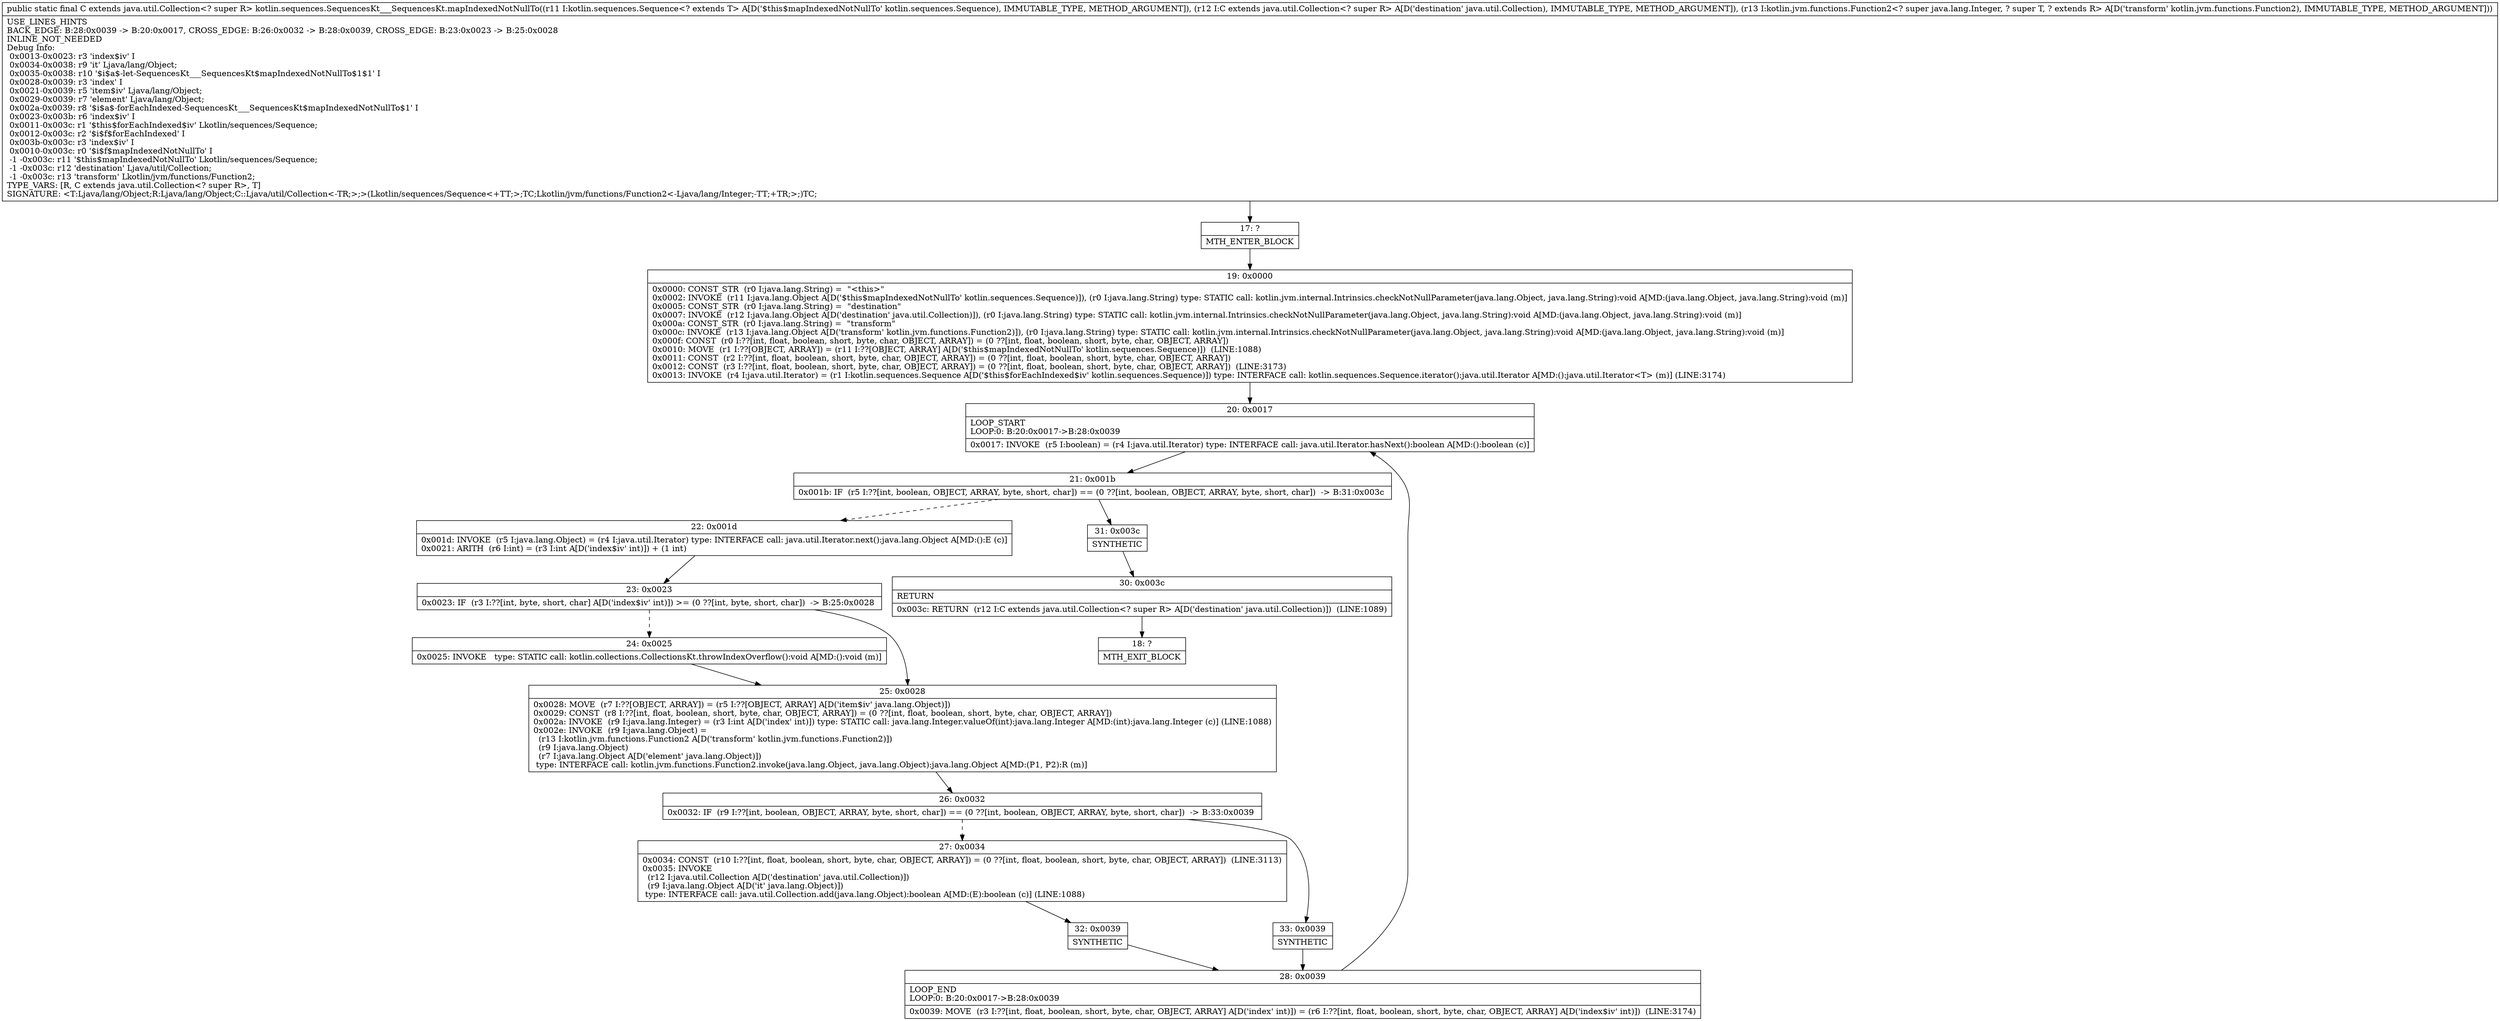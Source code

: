 digraph "CFG forkotlin.sequences.SequencesKt___SequencesKt.mapIndexedNotNullTo(Lkotlin\/sequences\/Sequence;Ljava\/util\/Collection;Lkotlin\/jvm\/functions\/Function2;)Ljava\/util\/Collection;" {
Node_17 [shape=record,label="{17\:\ ?|MTH_ENTER_BLOCK\l}"];
Node_19 [shape=record,label="{19\:\ 0x0000|0x0000: CONST_STR  (r0 I:java.lang.String) =  \"\<this\>\" \l0x0002: INVOKE  (r11 I:java.lang.Object A[D('$this$mapIndexedNotNullTo' kotlin.sequences.Sequence)]), (r0 I:java.lang.String) type: STATIC call: kotlin.jvm.internal.Intrinsics.checkNotNullParameter(java.lang.Object, java.lang.String):void A[MD:(java.lang.Object, java.lang.String):void (m)]\l0x0005: CONST_STR  (r0 I:java.lang.String) =  \"destination\" \l0x0007: INVOKE  (r12 I:java.lang.Object A[D('destination' java.util.Collection)]), (r0 I:java.lang.String) type: STATIC call: kotlin.jvm.internal.Intrinsics.checkNotNullParameter(java.lang.Object, java.lang.String):void A[MD:(java.lang.Object, java.lang.String):void (m)]\l0x000a: CONST_STR  (r0 I:java.lang.String) =  \"transform\" \l0x000c: INVOKE  (r13 I:java.lang.Object A[D('transform' kotlin.jvm.functions.Function2)]), (r0 I:java.lang.String) type: STATIC call: kotlin.jvm.internal.Intrinsics.checkNotNullParameter(java.lang.Object, java.lang.String):void A[MD:(java.lang.Object, java.lang.String):void (m)]\l0x000f: CONST  (r0 I:??[int, float, boolean, short, byte, char, OBJECT, ARRAY]) = (0 ??[int, float, boolean, short, byte, char, OBJECT, ARRAY]) \l0x0010: MOVE  (r1 I:??[OBJECT, ARRAY]) = (r11 I:??[OBJECT, ARRAY] A[D('$this$mapIndexedNotNullTo' kotlin.sequences.Sequence)])  (LINE:1088)\l0x0011: CONST  (r2 I:??[int, float, boolean, short, byte, char, OBJECT, ARRAY]) = (0 ??[int, float, boolean, short, byte, char, OBJECT, ARRAY]) \l0x0012: CONST  (r3 I:??[int, float, boolean, short, byte, char, OBJECT, ARRAY]) = (0 ??[int, float, boolean, short, byte, char, OBJECT, ARRAY])  (LINE:3173)\l0x0013: INVOKE  (r4 I:java.util.Iterator) = (r1 I:kotlin.sequences.Sequence A[D('$this$forEachIndexed$iv' kotlin.sequences.Sequence)]) type: INTERFACE call: kotlin.sequences.Sequence.iterator():java.util.Iterator A[MD:():java.util.Iterator\<T\> (m)] (LINE:3174)\l}"];
Node_20 [shape=record,label="{20\:\ 0x0017|LOOP_START\lLOOP:0: B:20:0x0017\-\>B:28:0x0039\l|0x0017: INVOKE  (r5 I:boolean) = (r4 I:java.util.Iterator) type: INTERFACE call: java.util.Iterator.hasNext():boolean A[MD:():boolean (c)]\l}"];
Node_21 [shape=record,label="{21\:\ 0x001b|0x001b: IF  (r5 I:??[int, boolean, OBJECT, ARRAY, byte, short, char]) == (0 ??[int, boolean, OBJECT, ARRAY, byte, short, char])  \-\> B:31:0x003c \l}"];
Node_22 [shape=record,label="{22\:\ 0x001d|0x001d: INVOKE  (r5 I:java.lang.Object) = (r4 I:java.util.Iterator) type: INTERFACE call: java.util.Iterator.next():java.lang.Object A[MD:():E (c)]\l0x0021: ARITH  (r6 I:int) = (r3 I:int A[D('index$iv' int)]) + (1 int) \l}"];
Node_23 [shape=record,label="{23\:\ 0x0023|0x0023: IF  (r3 I:??[int, byte, short, char] A[D('index$iv' int)]) \>= (0 ??[int, byte, short, char])  \-\> B:25:0x0028 \l}"];
Node_24 [shape=record,label="{24\:\ 0x0025|0x0025: INVOKE   type: STATIC call: kotlin.collections.CollectionsKt.throwIndexOverflow():void A[MD:():void (m)]\l}"];
Node_25 [shape=record,label="{25\:\ 0x0028|0x0028: MOVE  (r7 I:??[OBJECT, ARRAY]) = (r5 I:??[OBJECT, ARRAY] A[D('item$iv' java.lang.Object)]) \l0x0029: CONST  (r8 I:??[int, float, boolean, short, byte, char, OBJECT, ARRAY]) = (0 ??[int, float, boolean, short, byte, char, OBJECT, ARRAY]) \l0x002a: INVOKE  (r9 I:java.lang.Integer) = (r3 I:int A[D('index' int)]) type: STATIC call: java.lang.Integer.valueOf(int):java.lang.Integer A[MD:(int):java.lang.Integer (c)] (LINE:1088)\l0x002e: INVOKE  (r9 I:java.lang.Object) = \l  (r13 I:kotlin.jvm.functions.Function2 A[D('transform' kotlin.jvm.functions.Function2)])\l  (r9 I:java.lang.Object)\l  (r7 I:java.lang.Object A[D('element' java.lang.Object)])\l type: INTERFACE call: kotlin.jvm.functions.Function2.invoke(java.lang.Object, java.lang.Object):java.lang.Object A[MD:(P1, P2):R (m)]\l}"];
Node_26 [shape=record,label="{26\:\ 0x0032|0x0032: IF  (r9 I:??[int, boolean, OBJECT, ARRAY, byte, short, char]) == (0 ??[int, boolean, OBJECT, ARRAY, byte, short, char])  \-\> B:33:0x0039 \l}"];
Node_27 [shape=record,label="{27\:\ 0x0034|0x0034: CONST  (r10 I:??[int, float, boolean, short, byte, char, OBJECT, ARRAY]) = (0 ??[int, float, boolean, short, byte, char, OBJECT, ARRAY])  (LINE:3113)\l0x0035: INVOKE  \l  (r12 I:java.util.Collection A[D('destination' java.util.Collection)])\l  (r9 I:java.lang.Object A[D('it' java.lang.Object)])\l type: INTERFACE call: java.util.Collection.add(java.lang.Object):boolean A[MD:(E):boolean (c)] (LINE:1088)\l}"];
Node_32 [shape=record,label="{32\:\ 0x0039|SYNTHETIC\l}"];
Node_28 [shape=record,label="{28\:\ 0x0039|LOOP_END\lLOOP:0: B:20:0x0017\-\>B:28:0x0039\l|0x0039: MOVE  (r3 I:??[int, float, boolean, short, byte, char, OBJECT, ARRAY] A[D('index' int)]) = (r6 I:??[int, float, boolean, short, byte, char, OBJECT, ARRAY] A[D('index$iv' int)])  (LINE:3174)\l}"];
Node_33 [shape=record,label="{33\:\ 0x0039|SYNTHETIC\l}"];
Node_31 [shape=record,label="{31\:\ 0x003c|SYNTHETIC\l}"];
Node_30 [shape=record,label="{30\:\ 0x003c|RETURN\l|0x003c: RETURN  (r12 I:C extends java.util.Collection\<? super R\> A[D('destination' java.util.Collection)])  (LINE:1089)\l}"];
Node_18 [shape=record,label="{18\:\ ?|MTH_EXIT_BLOCK\l}"];
MethodNode[shape=record,label="{public static final C extends java.util.Collection\<? super R\> kotlin.sequences.SequencesKt___SequencesKt.mapIndexedNotNullTo((r11 I:kotlin.sequences.Sequence\<? extends T\> A[D('$this$mapIndexedNotNullTo' kotlin.sequences.Sequence), IMMUTABLE_TYPE, METHOD_ARGUMENT]), (r12 I:C extends java.util.Collection\<? super R\> A[D('destination' java.util.Collection), IMMUTABLE_TYPE, METHOD_ARGUMENT]), (r13 I:kotlin.jvm.functions.Function2\<? super java.lang.Integer, ? super T, ? extends R\> A[D('transform' kotlin.jvm.functions.Function2), IMMUTABLE_TYPE, METHOD_ARGUMENT]))  | USE_LINES_HINTS\lBACK_EDGE: B:28:0x0039 \-\> B:20:0x0017, CROSS_EDGE: B:26:0x0032 \-\> B:28:0x0039, CROSS_EDGE: B:23:0x0023 \-\> B:25:0x0028\lINLINE_NOT_NEEDED\lDebug Info:\l  0x0013\-0x0023: r3 'index$iv' I\l  0x0034\-0x0038: r9 'it' Ljava\/lang\/Object;\l  0x0035\-0x0038: r10 '$i$a$\-let\-SequencesKt___SequencesKt$mapIndexedNotNullTo$1$1' I\l  0x0028\-0x0039: r3 'index' I\l  0x0021\-0x0039: r5 'item$iv' Ljava\/lang\/Object;\l  0x0029\-0x0039: r7 'element' Ljava\/lang\/Object;\l  0x002a\-0x0039: r8 '$i$a$\-forEachIndexed\-SequencesKt___SequencesKt$mapIndexedNotNullTo$1' I\l  0x0023\-0x003b: r6 'index$iv' I\l  0x0011\-0x003c: r1 '$this$forEachIndexed$iv' Lkotlin\/sequences\/Sequence;\l  0x0012\-0x003c: r2 '$i$f$forEachIndexed' I\l  0x003b\-0x003c: r3 'index$iv' I\l  0x0010\-0x003c: r0 '$i$f$mapIndexedNotNullTo' I\l  \-1 \-0x003c: r11 '$this$mapIndexedNotNullTo' Lkotlin\/sequences\/Sequence;\l  \-1 \-0x003c: r12 'destination' Ljava\/util\/Collection;\l  \-1 \-0x003c: r13 'transform' Lkotlin\/jvm\/functions\/Function2;\lTYPE_VARS: [R, C extends java.util.Collection\<? super R\>, T]\lSIGNATURE: \<T:Ljava\/lang\/Object;R:Ljava\/lang\/Object;C::Ljava\/util\/Collection\<\-TR;\>;\>(Lkotlin\/sequences\/Sequence\<+TT;\>;TC;Lkotlin\/jvm\/functions\/Function2\<\-Ljava\/lang\/Integer;\-TT;+TR;\>;)TC;\l}"];
MethodNode -> Node_17;Node_17 -> Node_19;
Node_19 -> Node_20;
Node_20 -> Node_21;
Node_21 -> Node_22[style=dashed];
Node_21 -> Node_31;
Node_22 -> Node_23;
Node_23 -> Node_24[style=dashed];
Node_23 -> Node_25;
Node_24 -> Node_25;
Node_25 -> Node_26;
Node_26 -> Node_27[style=dashed];
Node_26 -> Node_33;
Node_27 -> Node_32;
Node_32 -> Node_28;
Node_28 -> Node_20;
Node_33 -> Node_28;
Node_31 -> Node_30;
Node_30 -> Node_18;
}

